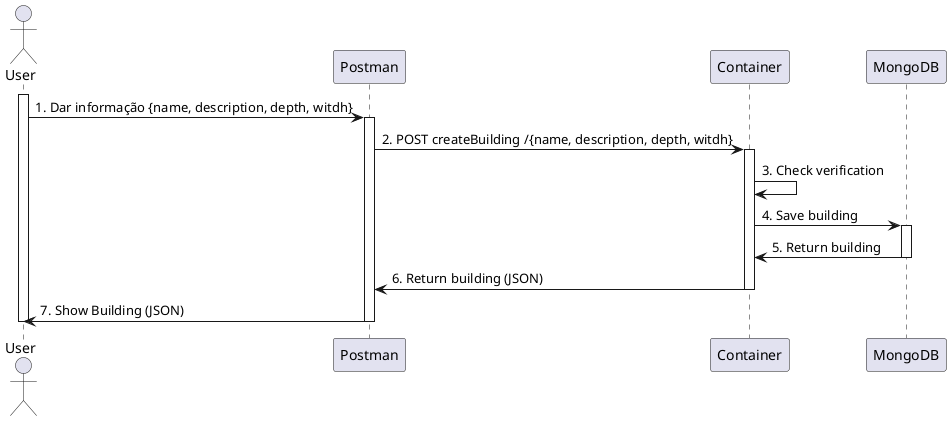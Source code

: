 @startuml
'http://plantuml.com/skinparam.html

actor User
participant Postman as "Postman"
participant System as "Container"
participant MongoDB as "MongoDB"

activate User
User -> Postman :1. Dar informação {name, description, depth, witdh}
activate Postman
Postman -> System :2. POST createBuilding /{name, description, depth, witdh}
activate System
System -> System :3. Check verification

System -> MongoDB :4. Save building
activate MongoDB
MongoDB -> System :5. Return building
deactivate MongoDB
System -> Postman :6. Return building (JSON)
deactivate System
Postman -> User :7. Show Building (JSON)
deactivate Postman
deactivate User


@enduml
```